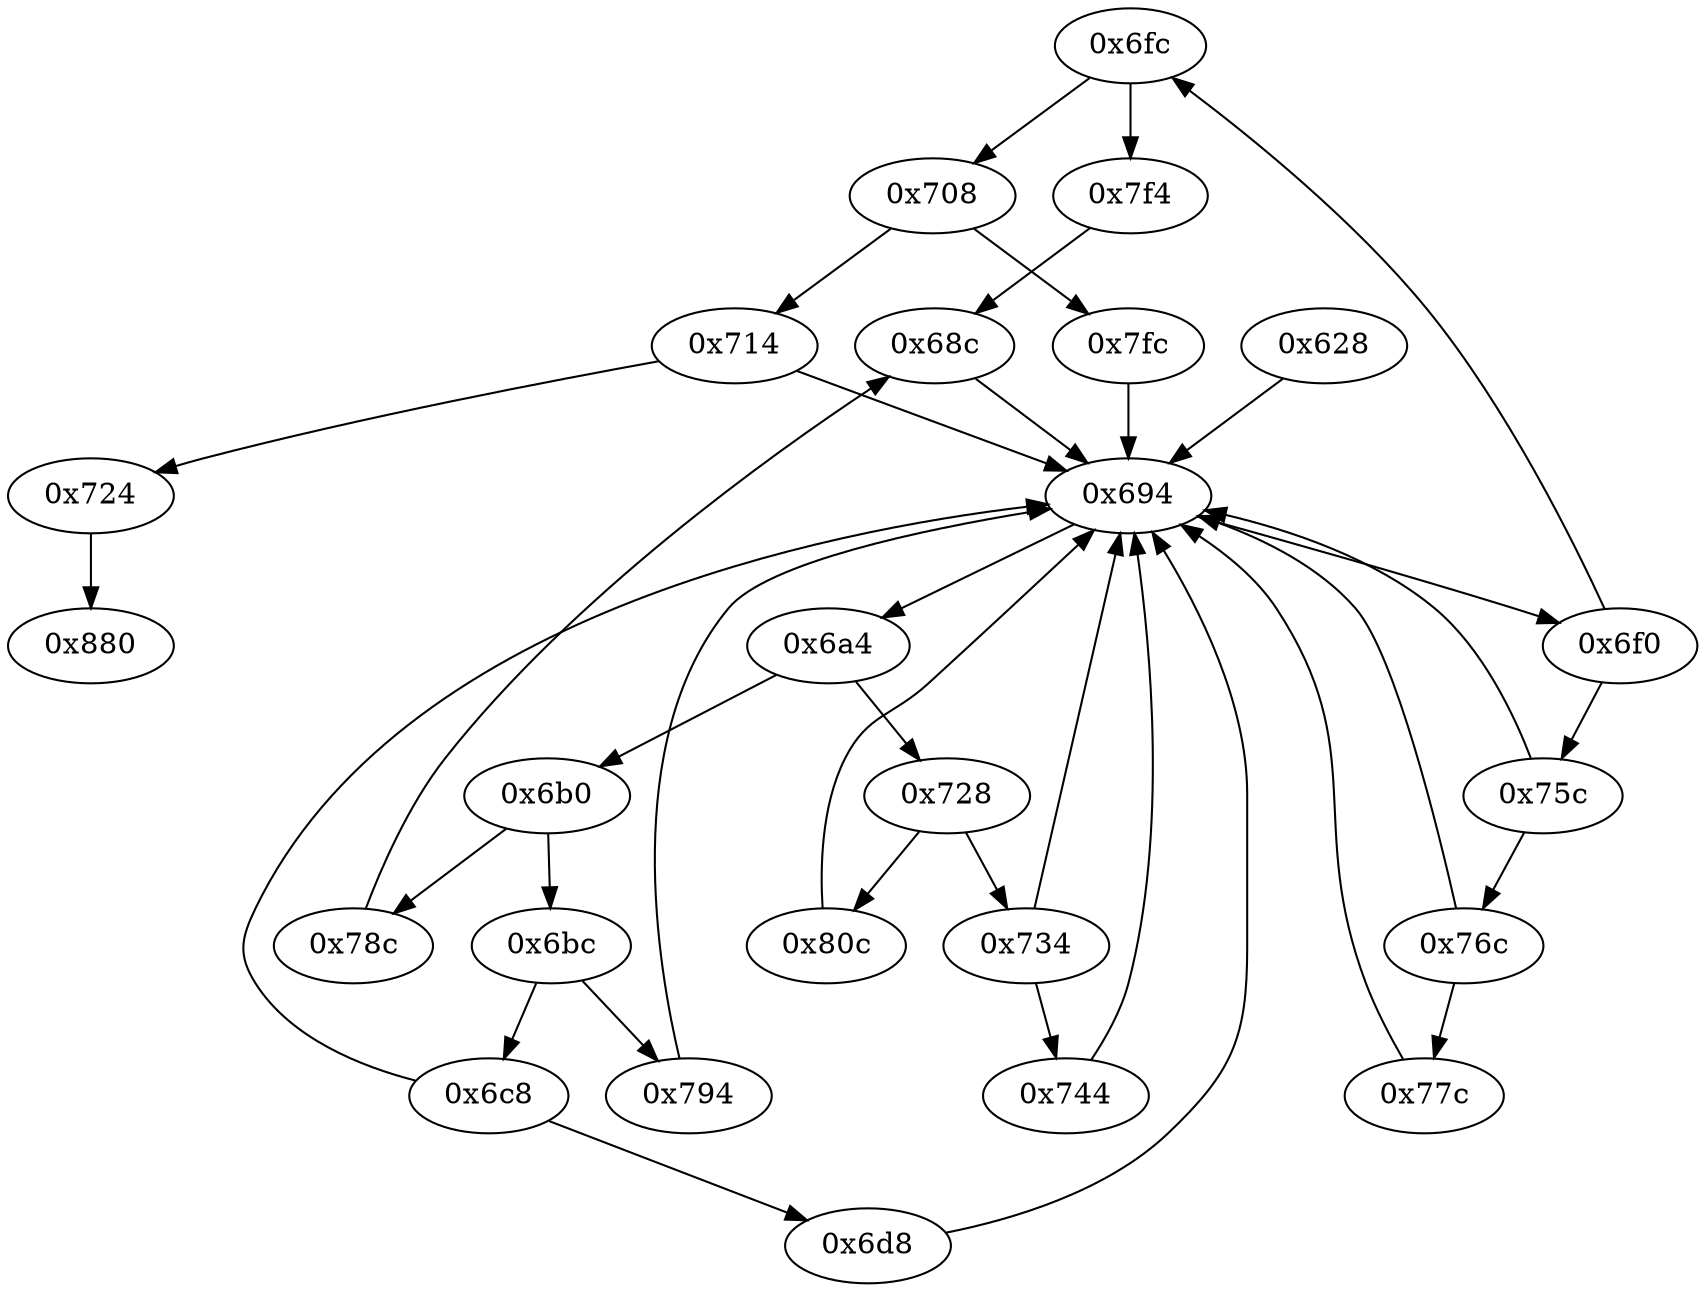 strict digraph "" {
	"0x6fc"	 [opcode="[u'ldr', u'cmp', u'b']"];
	"0x7f4"	 [opcode="[u'ldr', u'b']"];
	"0x6fc" -> "0x7f4";
	"0x708"	 [opcode="[u'ldr', u'cmp', u'b']"];
	"0x6fc" -> "0x708";
	"0x7fc"	 [opcode="[u'ldr', u'bl', u'mov', u'b']"];
	"0x694"	 [opcode="[u'mov', u'ldr', u'cmp', u'b']"];
	"0x7fc" -> "0x694";
	"0x6a4"	 [opcode="[u'ldr', u'cmp', u'b']"];
	"0x728"	 [opcode="[u'ldr', u'cmp', u'b']"];
	"0x6a4" -> "0x728";
	"0x6b0"	 [opcode="[u'ldr', u'cmp', u'b']"];
	"0x6a4" -> "0x6b0";
	"0x880"	 [opcode="[u'mov', u'sub', u'pop']"];
	"0x714"	 [opcode="[u'ldr', u'cmp', u'mov', u'b']"];
	"0x714" -> "0x694";
	"0x724"	 [opcode="[u'b']"];
	"0x714" -> "0x724";
	"0x6c8"	 [opcode="[u'ldr', u'cmp', u'mov', u'b']"];
	"0x6c8" -> "0x694";
	"0x6d8"	 [opcode="[u'ldr', u'ldr', u'ldr', u'cmp', u'mov', u'b']"];
	"0x6c8" -> "0x6d8";
	"0x734"	 [opcode="[u'ldr', u'cmp', u'mov', u'b']"];
	"0x734" -> "0x694";
	"0x744"	 [opcode="[u'ldr', u'ldr', u'ldr', u'cmp', u'mov', u'b']"];
	"0x734" -> "0x744";
	"0x76c"	 [opcode="[u'ldr', u'cmp', u'mov', u'b']"];
	"0x76c" -> "0x694";
	"0x77c"	 [opcode="[u'ldr', u'bl', u'mov', u'b']"];
	"0x76c" -> "0x77c";
	"0x6bc"	 [opcode="[u'ldr', u'cmp', u'b']"];
	"0x6bc" -> "0x6c8";
	"0x794"	 [opcode="[u'ldr', u'mov', u'ldr', u'rsb', u'mvn', u'mul', u'mvn', u'mov', u'eor', u'and', u'ldr', u'mov', u'ldr', u'cmp', u'mov', u'teq', \
u'mov', u'mov', u'cmp', u'mov', u'mov', u'cmp', u'mov', u'b']"];
	"0x6bc" -> "0x794";
	"0x694" -> "0x6a4";
	"0x6f0"	 [opcode="[u'ldr', u'cmp', u'b']"];
	"0x694" -> "0x6f0";
	"0x794" -> "0x694";
	"0x68c"	 [opcode="[u'bl', u'mov']"];
	"0x68c" -> "0x694";
	"0x6f0" -> "0x6fc";
	"0x75c"	 [opcode="[u'ldr', u'cmp', u'mov', u'b']"];
	"0x6f0" -> "0x75c";
	"0x6d8" -> "0x694";
	"0x78c"	 [opcode="[u'mov', u'b']"];
	"0x78c" -> "0x68c";
	"0x728" -> "0x734";
	"0x80c"	 [opcode="[u'mov', u'bl', u'ldr', u'mov', u'ldr', u'ldr', u'ldr', u'ldr', u'cmp', u'mov', u'add', u'sub', u'sub', u'mul', u'mvn', u'mvn', \
u'mov', u'orr', u'ldr', u'cmn', u'mov', u'teq', u'mov', u'mov', u'cmn', u'mov', u'cmp', u'mov', u'b']"];
	"0x728" -> "0x80c";
	"0x7f4" -> "0x68c";
	"0x77c" -> "0x694";
	"0x708" -> "0x7fc";
	"0x708" -> "0x714";
	"0x724" -> "0x880";
	"0x6b0" -> "0x6bc";
	"0x6b0" -> "0x78c";
	"0x75c" -> "0x76c";
	"0x75c" -> "0x694";
	"0x628"	 [opcode="[u'push', u'add', u'sub', u'ldr', u'ldr', u'ldrb', u'add', u'str', u'ldr', u'ldr', u'ldr', u'ldr', u'ldr', u'str', u'ldr', u'add', \
u'str', u'ldr', u'add', u'str', u'ldr', u'add', u'ldr', u'add', u'b']"];
	"0x628" -> "0x694";
	"0x80c" -> "0x694";
	"0x744" -> "0x694";
}
